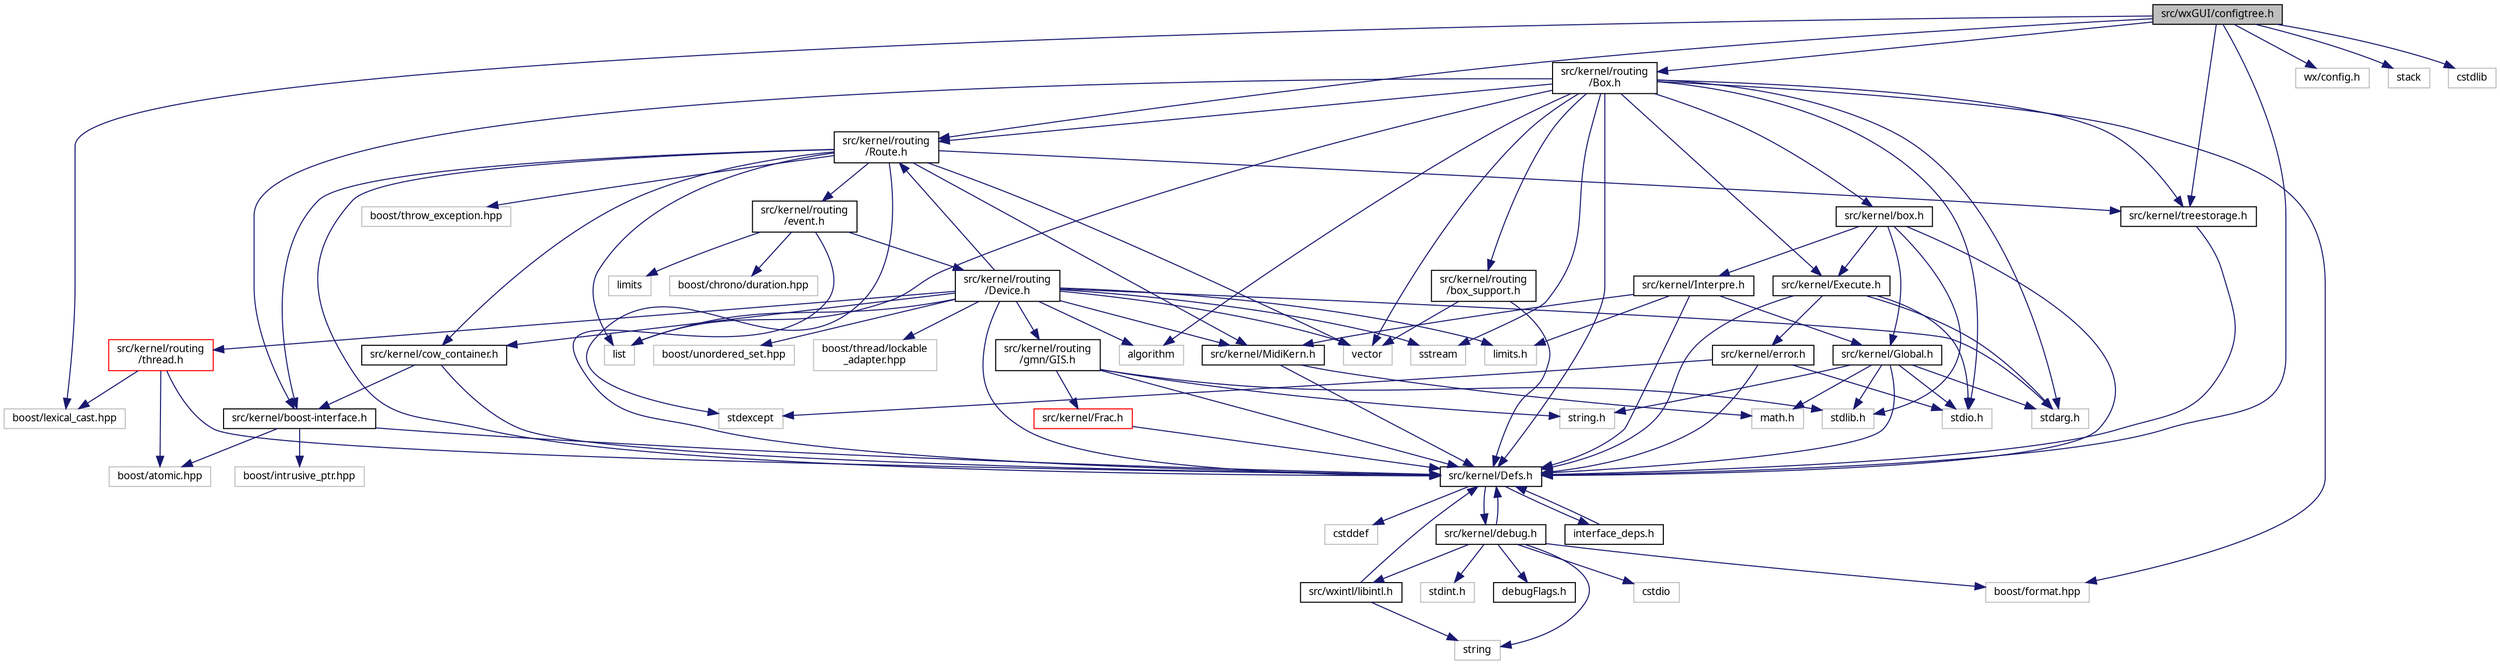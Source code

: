 digraph "src/wxGUI/configtree.h"
{
  edge [fontname="Sans",fontsize="10",labelfontname="Sans",labelfontsize="10"];
  node [fontname="Sans",fontsize="10",shape=record];
  Node0 [label="src/wxGUI/configtree.h",height=0.2,width=0.4,color="black", fillcolor="grey75", style="filled", fontcolor="black"];
  Node0 -> Node1 [color="midnightblue",fontsize="10",style="solid",fontname="Sans"];
  Node1 [label="src/kernel/Defs.h",height=0.2,width=0.4,color="black", fillcolor="white", style="filled",URL="$d1/d73/Defs_8h.html",tooltip="Common definitions. "];
  Node1 -> Node2 [color="midnightblue",fontsize="10",style="solid",fontname="Sans"];
  Node2 [label="interface_deps.h",height=0.2,width=0.4,color="black", fillcolor="white", style="filled",URL="$de/ddd/interface__deps_8h.html"];
  Node2 -> Node1 [color="midnightblue",fontsize="10",style="solid",fontname="Sans"];
  Node1 -> Node3 [color="midnightblue",fontsize="10",style="solid",fontname="Sans"];
  Node3 [label="cstddef",height=0.2,width=0.4,color="grey75", fillcolor="white", style="filled"];
  Node1 -> Node4 [color="midnightblue",fontsize="10",style="solid",fontname="Sans"];
  Node4 [label="src/kernel/debug.h",height=0.2,width=0.4,color="black", fillcolor="white", style="filled",URL="$db/d16/debug_8h.html"];
  Node4 -> Node1 [color="midnightblue",fontsize="10",style="solid",fontname="Sans"];
  Node4 -> Node5 [color="midnightblue",fontsize="10",style="solid",fontname="Sans"];
  Node5 [label="src/wxintl/libintl.h",height=0.2,width=0.4,color="black", fillcolor="white", style="filled",URL="$d4/d64/libintl_8h.html"];
  Node5 -> Node1 [color="midnightblue",fontsize="10",style="solid",fontname="Sans"];
  Node5 -> Node6 [color="midnightblue",fontsize="10",style="solid",fontname="Sans"];
  Node6 [label="string",height=0.2,width=0.4,color="grey75", fillcolor="white", style="filled"];
  Node4 -> Node6 [color="midnightblue",fontsize="10",style="solid",fontname="Sans"];
  Node4 -> Node7 [color="midnightblue",fontsize="10",style="solid",fontname="Sans"];
  Node7 [label="cstdio",height=0.2,width=0.4,color="grey75", fillcolor="white", style="filled"];
  Node4 -> Node8 [color="midnightblue",fontsize="10",style="solid",fontname="Sans"];
  Node8 [label="boost/format.hpp",height=0.2,width=0.4,color="grey75", fillcolor="white", style="filled"];
  Node4 -> Node9 [color="midnightblue",fontsize="10",style="solid",fontname="Sans"];
  Node9 [label="stdint.h",height=0.2,width=0.4,color="grey75", fillcolor="white", style="filled"];
  Node4 -> Node10 [color="midnightblue",fontsize="10",style="solid",fontname="Sans"];
  Node10 [label="debugFlags.h",height=0.2,width=0.4,color="black", fillcolor="white", style="filled",URL="$d4/dab/debugFlags_8h.html",tooltip="Debug flags for mutabor debug mode. "];
  Node0 -> Node11 [color="midnightblue",fontsize="10",style="solid",fontname="Sans"];
  Node11 [label="src/kernel/routing\l/Route.h",height=0.2,width=0.4,color="black", fillcolor="white", style="filled",URL="$d1/d65/Route_8h.html",tooltip="Routing. "];
  Node11 -> Node1 [color="midnightblue",fontsize="10",style="solid",fontname="Sans"];
  Node11 -> Node12 [color="midnightblue",fontsize="10",style="solid",fontname="Sans"];
  Node12 [label="src/kernel/cow_container.h",height=0.2,width=0.4,color="black", fillcolor="white", style="filled",URL="$da/d28/cow__container_8h.html",tooltip="Copy on write container. "];
  Node12 -> Node1 [color="midnightblue",fontsize="10",style="solid",fontname="Sans"];
  Node12 -> Node13 [color="midnightblue",fontsize="10",style="solid",fontname="Sans"];
  Node13 [label="src/kernel/boost-interface.h",height=0.2,width=0.4,color="black", fillcolor="white", style="filled",URL="$d1/da4/boost-interface_8h.html",tooltip="Interface to the boost library. "];
  Node13 -> Node1 [color="midnightblue",fontsize="10",style="solid",fontname="Sans"];
  Node13 -> Node14 [color="midnightblue",fontsize="10",style="solid",fontname="Sans"];
  Node14 [label="boost/atomic.hpp",height=0.2,width=0.4,color="grey75", fillcolor="white", style="filled"];
  Node13 -> Node15 [color="midnightblue",fontsize="10",style="solid",fontname="Sans"];
  Node15 [label="boost/intrusive_ptr.hpp",height=0.2,width=0.4,color="grey75", fillcolor="white", style="filled"];
  Node11 -> Node16 [color="midnightblue",fontsize="10",style="solid",fontname="Sans"];
  Node16 [label="src/kernel/MidiKern.h",height=0.2,width=0.4,color="black", fillcolor="white", style="filled",URL="$da/dfd/MidiKern_8h.html"];
  Node16 -> Node1 [color="midnightblue",fontsize="10",style="solid",fontname="Sans"];
  Node16 -> Node17 [color="midnightblue",fontsize="10",style="solid",fontname="Sans"];
  Node17 [label="math.h",height=0.2,width=0.4,color="grey75", fillcolor="white", style="filled"];
  Node11 -> Node18 [color="midnightblue",fontsize="10",style="solid",fontname="Sans"];
  Node18 [label="src/kernel/treestorage.h",height=0.2,width=0.4,color="black", fillcolor="white", style="filled",URL="$db/dbe/treestorage_8h.html",tooltip="abstract class for tree like storage "];
  Node18 -> Node1 [color="midnightblue",fontsize="10",style="solid",fontname="Sans"];
  Node11 -> Node13 [color="midnightblue",fontsize="10",style="solid",fontname="Sans"];
  Node11 -> Node19 [color="midnightblue",fontsize="10",style="solid",fontname="Sans"];
  Node19 [label="list",height=0.2,width=0.4,color="grey75", fillcolor="white", style="filled"];
  Node11 -> Node20 [color="midnightblue",fontsize="10",style="solid",fontname="Sans"];
  Node20 [label="vector",height=0.2,width=0.4,color="grey75", fillcolor="white", style="filled"];
  Node11 -> Node21 [color="midnightblue",fontsize="10",style="solid",fontname="Sans"];
  Node21 [label="stdexcept",height=0.2,width=0.4,color="grey75", fillcolor="white", style="filled"];
  Node11 -> Node22 [color="midnightblue",fontsize="10",style="solid",fontname="Sans"];
  Node22 [label="boost/throw_exception.hpp",height=0.2,width=0.4,color="grey75", fillcolor="white", style="filled"];
  Node11 -> Node23 [color="midnightblue",fontsize="10",style="solid",fontname="Sans"];
  Node23 [label="src/kernel/routing\l/event.h",height=0.2,width=0.4,color="black", fillcolor="white", style="filled",URL="$dd/d20/event_8h.html"];
  Node23 -> Node1 [color="midnightblue",fontsize="10",style="solid",fontname="Sans"];
  Node23 -> Node24 [color="midnightblue",fontsize="10",style="solid",fontname="Sans"];
  Node24 [label="src/kernel/routing\l/Device.h",height=0.2,width=0.4,color="black", fillcolor="white", style="filled",URL="$de/d05/Device_8h.html",tooltip="Routing. "];
  Node24 -> Node1 [color="midnightblue",fontsize="10",style="solid",fontname="Sans"];
  Node24 -> Node12 [color="midnightblue",fontsize="10",style="solid",fontname="Sans"];
  Node24 -> Node25 [color="midnightblue",fontsize="10",style="solid",fontname="Sans"];
  Node25 [label="src/kernel/routing\l/gmn/GIS.h",height=0.2,width=0.4,color="black", fillcolor="white", style="filled",URL="$dd/d4d/GIS_8h.html"];
  Node25 -> Node1 [color="midnightblue",fontsize="10",style="solid",fontname="Sans"];
  Node25 -> Node26 [color="midnightblue",fontsize="10",style="solid",fontname="Sans"];
  Node26 [label="src/kernel/Frac.h",height=0.2,width=0.4,color="red", fillcolor="white", style="filled",URL="$df/d4f/Frac_8h.html",tooltip="Fraction class for Mutabor. "];
  Node26 -> Node1 [color="midnightblue",fontsize="10",style="solid",fontname="Sans"];
  Node25 -> Node28 [color="midnightblue",fontsize="10",style="solid",fontname="Sans"];
  Node28 [label="string.h",height=0.2,width=0.4,color="grey75", fillcolor="white", style="filled"];
  Node25 -> Node29 [color="midnightblue",fontsize="10",style="solid",fontname="Sans"];
  Node29 [label="stdlib.h",height=0.2,width=0.4,color="grey75", fillcolor="white", style="filled"];
  Node24 -> Node11 [color="midnightblue",fontsize="10",style="solid",fontname="Sans"];
  Node24 -> Node30 [color="midnightblue",fontsize="10",style="solid",fontname="Sans"];
  Node30 [label="src/kernel/routing\l/thread.h",height=0.2,width=0.4,color="red", fillcolor="white", style="filled",URL="$db/dd5/thread_8h.html"];
  Node30 -> Node1 [color="midnightblue",fontsize="10",style="solid",fontname="Sans"];
  Node30 -> Node14 [color="midnightblue",fontsize="10",style="solid",fontname="Sans"];
  Node30 -> Node32 [color="midnightblue",fontsize="10",style="solid",fontname="Sans"];
  Node32 [label="boost/lexical_cast.hpp",height=0.2,width=0.4,color="grey75", fillcolor="white", style="filled"];
  Node24 -> Node33 [color="midnightblue",fontsize="10",style="solid",fontname="Sans"];
  Node33 [label="boost/thread/lockable\l_adapter.hpp",height=0.2,width=0.4,color="grey75", fillcolor="white", style="filled"];
  Node24 -> Node16 [color="midnightblue",fontsize="10",style="solid",fontname="Sans"];
  Node24 -> Node20 [color="midnightblue",fontsize="10",style="solid",fontname="Sans"];
  Node24 -> Node19 [color="midnightblue",fontsize="10",style="solid",fontname="Sans"];
  Node24 -> Node34 [color="midnightblue",fontsize="10",style="solid",fontname="Sans"];
  Node34 [label="limits.h",height=0.2,width=0.4,color="grey75", fillcolor="white", style="filled"];
  Node24 -> Node35 [color="midnightblue",fontsize="10",style="solid",fontname="Sans"];
  Node35 [label="algorithm",height=0.2,width=0.4,color="grey75", fillcolor="white", style="filled"];
  Node24 -> Node36 [color="midnightblue",fontsize="10",style="solid",fontname="Sans"];
  Node36 [label="sstream",height=0.2,width=0.4,color="grey75", fillcolor="white", style="filled"];
  Node24 -> Node37 [color="midnightblue",fontsize="10",style="solid",fontname="Sans"];
  Node37 [label="stdarg.h",height=0.2,width=0.4,color="grey75", fillcolor="white", style="filled"];
  Node24 -> Node38 [color="midnightblue",fontsize="10",style="solid",fontname="Sans"];
  Node38 [label="boost/unordered_set.hpp",height=0.2,width=0.4,color="grey75", fillcolor="white", style="filled"];
  Node23 -> Node39 [color="midnightblue",fontsize="10",style="solid",fontname="Sans"];
  Node39 [label="boost/chrono/duration.hpp",height=0.2,width=0.4,color="grey75", fillcolor="white", style="filled"];
  Node23 -> Node40 [color="midnightblue",fontsize="10",style="solid",fontname="Sans"];
  Node40 [label="limits",height=0.2,width=0.4,color="grey75", fillcolor="white", style="filled"];
  Node0 -> Node41 [color="midnightblue",fontsize="10",style="solid",fontname="Sans"];
  Node41 [label="src/kernel/routing\l/Box.h",height=0.2,width=0.4,color="black", fillcolor="white", style="filled",URL="$de/d0f/Box_8h.html",tooltip="Mutabor Box for C++. "];
  Node41 -> Node1 [color="midnightblue",fontsize="10",style="solid",fontname="Sans"];
  Node41 -> Node18 [color="midnightblue",fontsize="10",style="solid",fontname="Sans"];
  Node41 -> Node13 [color="midnightblue",fontsize="10",style="solid",fontname="Sans"];
  Node41 -> Node11 [color="midnightblue",fontsize="10",style="solid",fontname="Sans"];
  Node41 -> Node42 [color="midnightblue",fontsize="10",style="solid",fontname="Sans"];
  Node42 [label="src/kernel/Execute.h",height=0.2,width=0.4,color="black", fillcolor="white", style="filled",URL="$de/d11/Execute_8h.html",tooltip="Execute tuning changes. "];
  Node42 -> Node1 [color="midnightblue",fontsize="10",style="solid",fontname="Sans"];
  Node42 -> Node43 [color="midnightblue",fontsize="10",style="solid",fontname="Sans"];
  Node43 [label="src/kernel/error.h",height=0.2,width=0.4,color="black", fillcolor="white", style="filled",URL="$da/d41/error_8h.html"];
  Node43 -> Node1 [color="midnightblue",fontsize="10",style="solid",fontname="Sans"];
  Node43 -> Node44 [color="midnightblue",fontsize="10",style="solid",fontname="Sans"];
  Node44 [label="stdio.h",height=0.2,width=0.4,color="grey75", fillcolor="white", style="filled"];
  Node43 -> Node21 [color="midnightblue",fontsize="10",style="solid",fontname="Sans"];
  Node42 -> Node44 [color="midnightblue",fontsize="10",style="solid",fontname="Sans"];
  Node42 -> Node37 [color="midnightblue",fontsize="10",style="solid",fontname="Sans"];
  Node41 -> Node45 [color="midnightblue",fontsize="10",style="solid",fontname="Sans"];
  Node45 [label="src/kernel/box.h",height=0.2,width=0.4,color="black", fillcolor="white", style="filled",URL="$dc/d19/box_8h.html",tooltip="Description: Collect all properties, which are used by boxes. "];
  Node45 -> Node1 [color="midnightblue",fontsize="10",style="solid",fontname="Sans"];
  Node45 -> Node46 [color="midnightblue",fontsize="10",style="solid",fontname="Sans"];
  Node46 [label="src/kernel/Global.h",height=0.2,width=0.4,color="black", fillcolor="white", style="filled",URL="$dd/d40/Global_8h.html",tooltip="Global definitions (formerly in mutabor DLL) "];
  Node46 -> Node1 [color="midnightblue",fontsize="10",style="solid",fontname="Sans"];
  Node46 -> Node44 [color="midnightblue",fontsize="10",style="solid",fontname="Sans"];
  Node46 -> Node29 [color="midnightblue",fontsize="10",style="solid",fontname="Sans"];
  Node46 -> Node37 [color="midnightblue",fontsize="10",style="solid",fontname="Sans"];
  Node46 -> Node28 [color="midnightblue",fontsize="10",style="solid",fontname="Sans"];
  Node46 -> Node17 [color="midnightblue",fontsize="10",style="solid",fontname="Sans"];
  Node45 -> Node47 [color="midnightblue",fontsize="10",style="solid",fontname="Sans"];
  Node47 [label="src/kernel/Interpre.h",height=0.2,width=0.4,color="black", fillcolor="white", style="filled",URL="$d2/dd8/Interpre_8h.html",tooltip="Interpreter for the logic at runtime. "];
  Node47 -> Node1 [color="midnightblue",fontsize="10",style="solid",fontname="Sans"];
  Node47 -> Node16 [color="midnightblue",fontsize="10",style="solid",fontname="Sans"];
  Node47 -> Node46 [color="midnightblue",fontsize="10",style="solid",fontname="Sans"];
  Node47 -> Node34 [color="midnightblue",fontsize="10",style="solid",fontname="Sans"];
  Node45 -> Node42 [color="midnightblue",fontsize="10",style="solid",fontname="Sans"];
  Node45 -> Node29 [color="midnightblue",fontsize="10",style="solid",fontname="Sans"];
  Node41 -> Node48 [color="midnightblue",fontsize="10",style="solid",fontname="Sans"];
  Node48 [label="src/kernel/routing\l/box_support.h",height=0.2,width=0.4,color="black", fillcolor="white", style="filled",URL="$d2/dfc/box__support_8h.html",tooltip="Mutabor Box for C++. "];
  Node48 -> Node1 [color="midnightblue",fontsize="10",style="solid",fontname="Sans"];
  Node48 -> Node20 [color="midnightblue",fontsize="10",style="solid",fontname="Sans"];
  Node41 -> Node20 [color="midnightblue",fontsize="10",style="solid",fontname="Sans"];
  Node41 -> Node19 [color="midnightblue",fontsize="10",style="solid",fontname="Sans"];
  Node41 -> Node35 [color="midnightblue",fontsize="10",style="solid",fontname="Sans"];
  Node41 -> Node36 [color="midnightblue",fontsize="10",style="solid",fontname="Sans"];
  Node41 -> Node37 [color="midnightblue",fontsize="10",style="solid",fontname="Sans"];
  Node41 -> Node44 [color="midnightblue",fontsize="10",style="solid",fontname="Sans"];
  Node41 -> Node8 [color="midnightblue",fontsize="10",style="solid",fontname="Sans"];
  Node0 -> Node18 [color="midnightblue",fontsize="10",style="solid",fontname="Sans"];
  Node0 -> Node49 [color="midnightblue",fontsize="10",style="solid",fontname="Sans"];
  Node49 [label="wx/config.h",height=0.2,width=0.4,color="grey75", fillcolor="white", style="filled"];
  Node0 -> Node50 [color="midnightblue",fontsize="10",style="solid",fontname="Sans"];
  Node50 [label="stack",height=0.2,width=0.4,color="grey75", fillcolor="white", style="filled"];
  Node0 -> Node51 [color="midnightblue",fontsize="10",style="solid",fontname="Sans"];
  Node51 [label="cstdlib",height=0.2,width=0.4,color="grey75", fillcolor="white", style="filled"];
  Node0 -> Node32 [color="midnightblue",fontsize="10",style="solid",fontname="Sans"];
}
